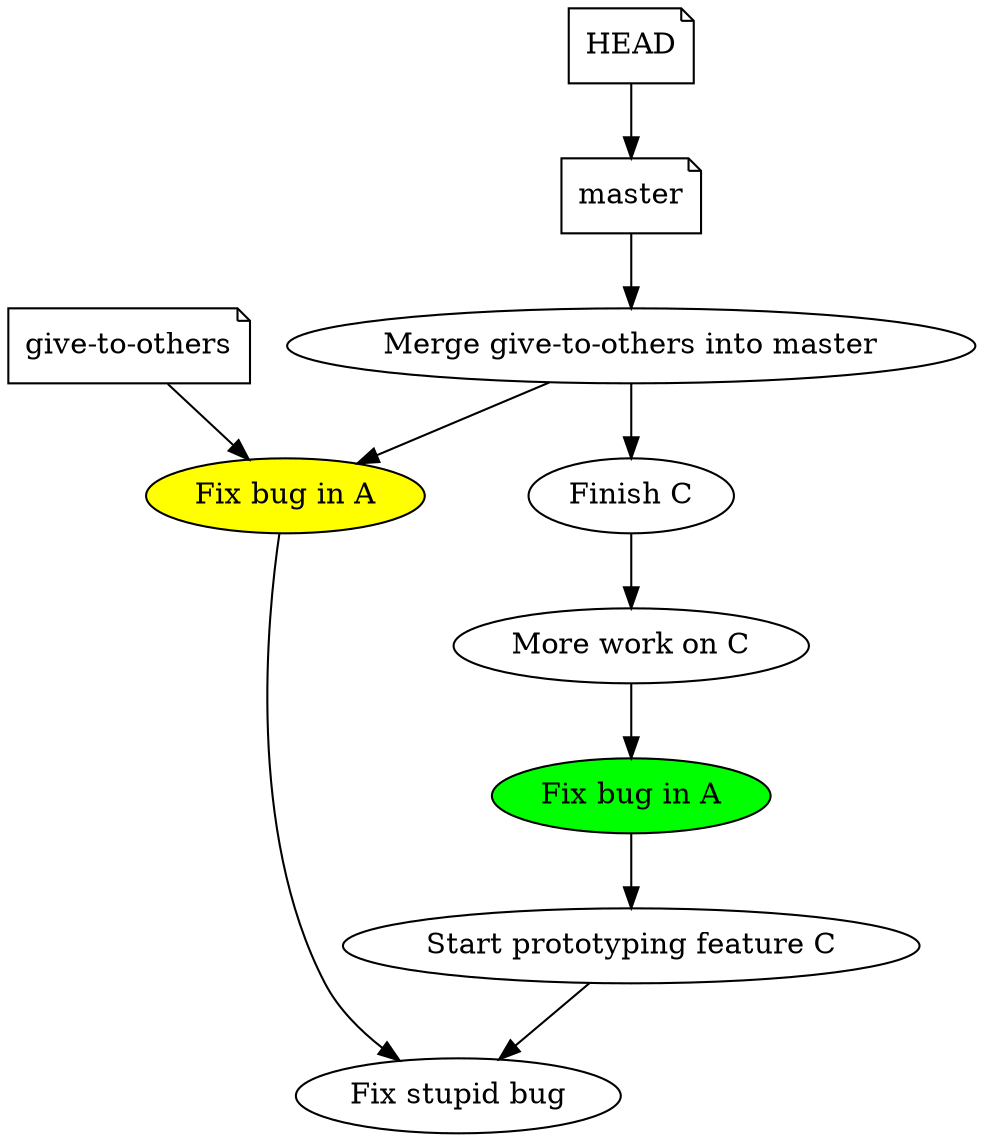 digraph single_dude {
    "give-to-others" [ shape=note ];
    "master" [ shape=note ];

    "HEAD" [ shape=note ];

    c1 [ label = "Fix bug in A", style=filled, fillcolor=green ];
    c2 [ label = "Fix bug in A", style=filled, fillcolor=yellow ];
    merge [ label = "Merge give-to-others into master" ];

    "Finish C" -> "More work on C" -> c1 -> "Start prototyping feature C" -> "Fix stupid bug"
    c2 -> "Fix stupid bug";

    merge -> "Finish C";
    merge -> c2;

    "HEAD" -> "master";
    "master" -> merge;
    "give-to-others" -> c2;
}
